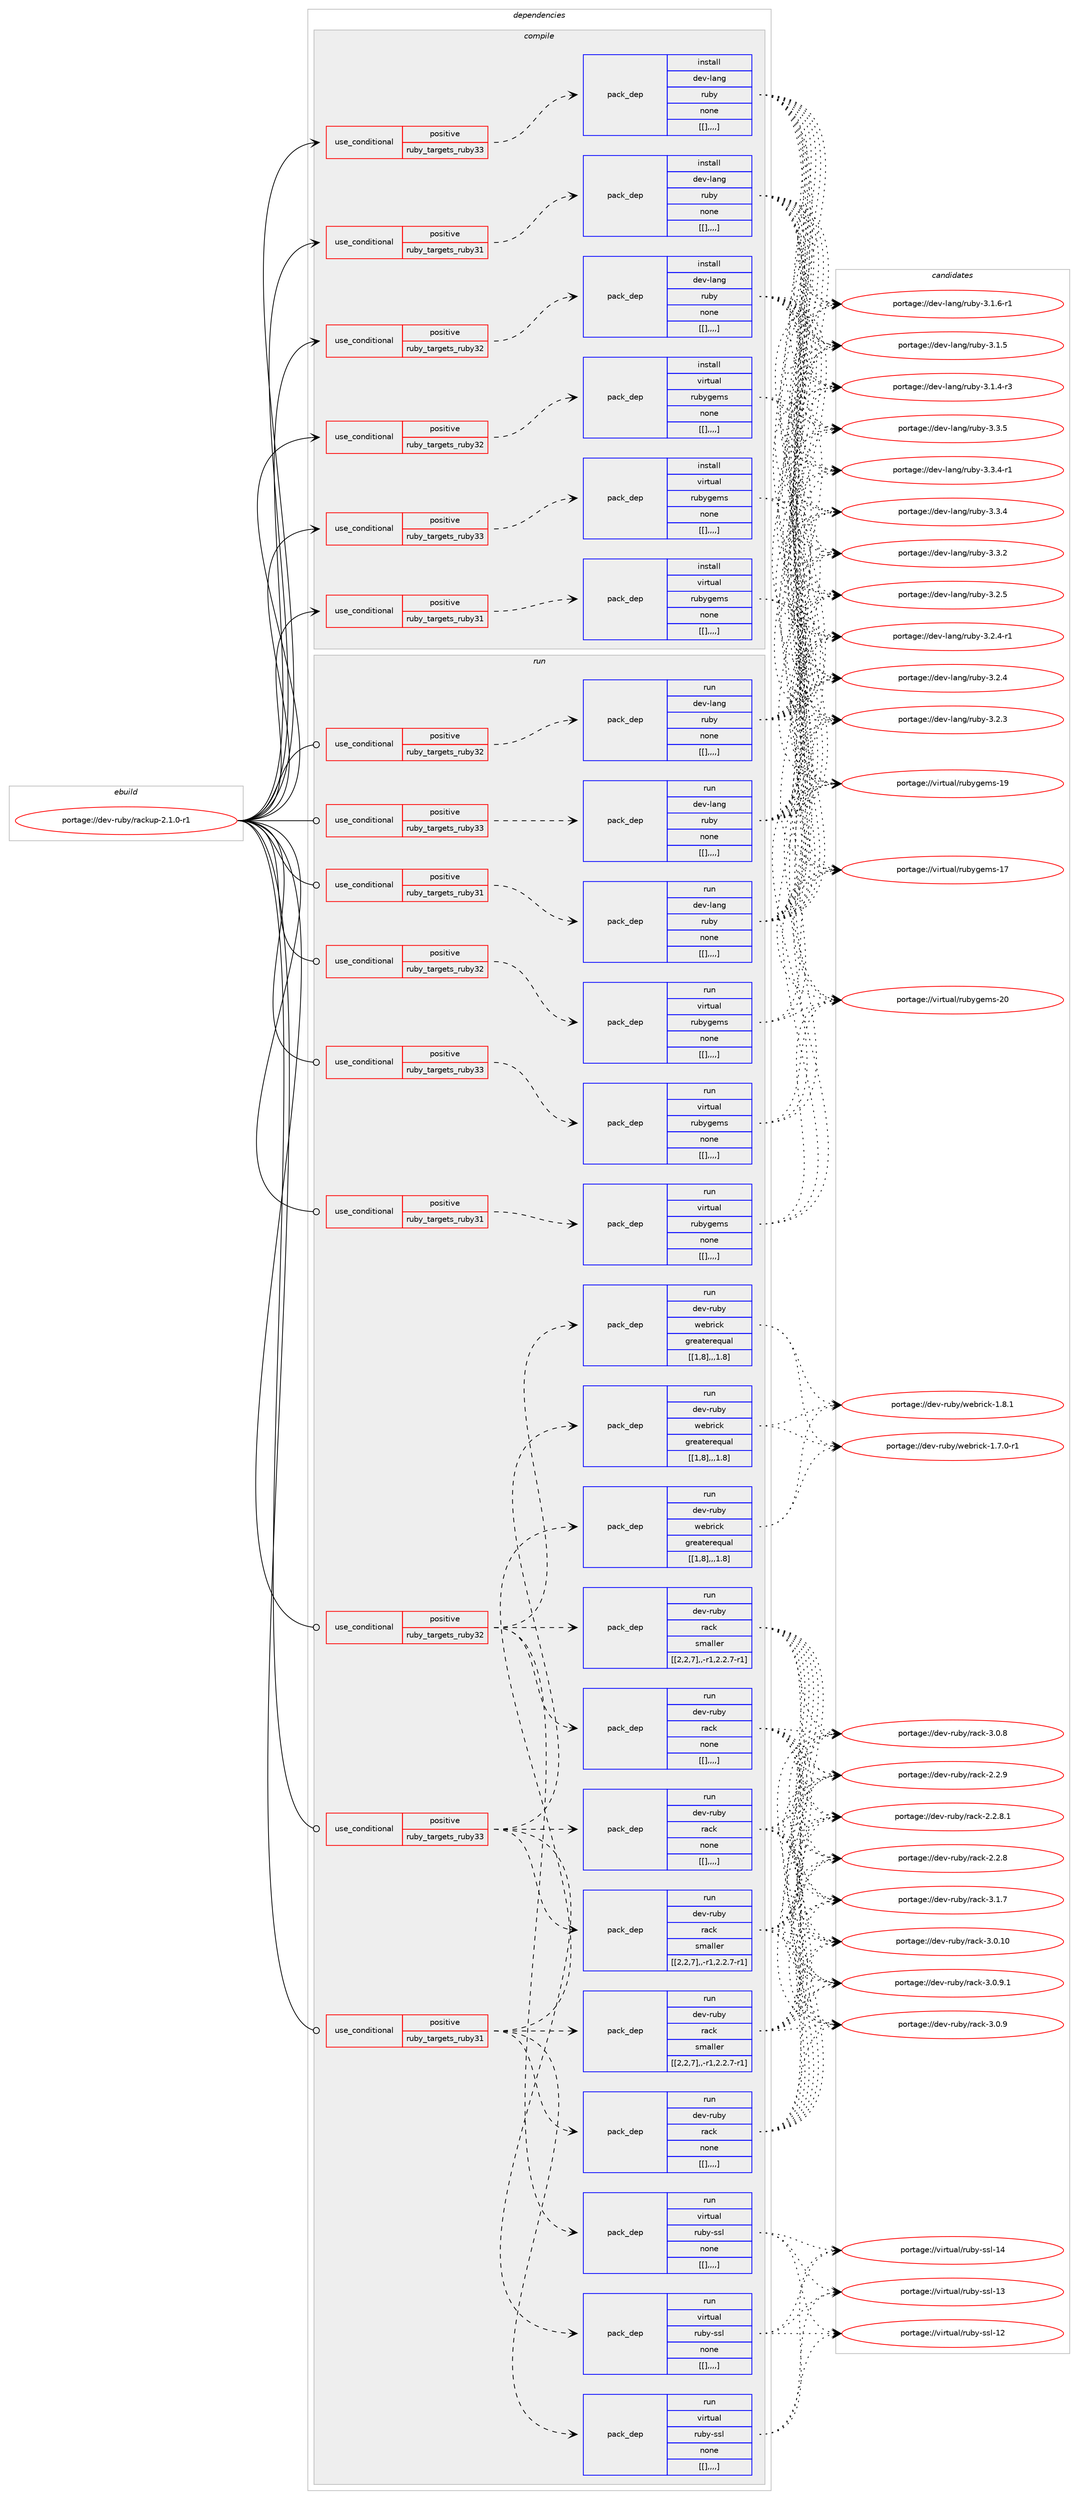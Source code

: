 digraph prolog {

# *************
# Graph options
# *************

newrank=true;
concentrate=true;
compound=true;
graph [rankdir=LR,fontname=Helvetica,fontsize=10,ranksep=1.5];#, ranksep=2.5, nodesep=0.2];
edge  [arrowhead=vee];
node  [fontname=Helvetica,fontsize=10];

# **********
# The ebuild
# **********

subgraph cluster_leftcol {
color=gray;
label=<<i>ebuild</i>>;
id [label="portage://dev-ruby/rackup-2.1.0-r1", color=red, width=4, href="../dev-ruby/rackup-2.1.0-r1.svg"];
}

# ****************
# The dependencies
# ****************

subgraph cluster_midcol {
color=gray;
label=<<i>dependencies</i>>;
subgraph cluster_compile {
fillcolor="#eeeeee";
style=filled;
label=<<i>compile</i>>;
subgraph cond54832 {
dependency199009 [label=<<TABLE BORDER="0" CELLBORDER="1" CELLSPACING="0" CELLPADDING="4"><TR><TD ROWSPAN="3" CELLPADDING="10">use_conditional</TD></TR><TR><TD>positive</TD></TR><TR><TD>ruby_targets_ruby31</TD></TR></TABLE>>, shape=none, color=red];
subgraph pack142832 {
dependency199010 [label=<<TABLE BORDER="0" CELLBORDER="1" CELLSPACING="0" CELLPADDING="4" WIDTH="220"><TR><TD ROWSPAN="6" CELLPADDING="30">pack_dep</TD></TR><TR><TD WIDTH="110">install</TD></TR><TR><TD>dev-lang</TD></TR><TR><TD>ruby</TD></TR><TR><TD>none</TD></TR><TR><TD>[[],,,,]</TD></TR></TABLE>>, shape=none, color=blue];
}
dependency199009:e -> dependency199010:w [weight=20,style="dashed",arrowhead="vee"];
}
id:e -> dependency199009:w [weight=20,style="solid",arrowhead="vee"];
subgraph cond54833 {
dependency199011 [label=<<TABLE BORDER="0" CELLBORDER="1" CELLSPACING="0" CELLPADDING="4"><TR><TD ROWSPAN="3" CELLPADDING="10">use_conditional</TD></TR><TR><TD>positive</TD></TR><TR><TD>ruby_targets_ruby31</TD></TR></TABLE>>, shape=none, color=red];
subgraph pack142833 {
dependency199012 [label=<<TABLE BORDER="0" CELLBORDER="1" CELLSPACING="0" CELLPADDING="4" WIDTH="220"><TR><TD ROWSPAN="6" CELLPADDING="30">pack_dep</TD></TR><TR><TD WIDTH="110">install</TD></TR><TR><TD>virtual</TD></TR><TR><TD>rubygems</TD></TR><TR><TD>none</TD></TR><TR><TD>[[],,,,]</TD></TR></TABLE>>, shape=none, color=blue];
}
dependency199011:e -> dependency199012:w [weight=20,style="dashed",arrowhead="vee"];
}
id:e -> dependency199011:w [weight=20,style="solid",arrowhead="vee"];
subgraph cond54834 {
dependency199013 [label=<<TABLE BORDER="0" CELLBORDER="1" CELLSPACING="0" CELLPADDING="4"><TR><TD ROWSPAN="3" CELLPADDING="10">use_conditional</TD></TR><TR><TD>positive</TD></TR><TR><TD>ruby_targets_ruby32</TD></TR></TABLE>>, shape=none, color=red];
subgraph pack142834 {
dependency199014 [label=<<TABLE BORDER="0" CELLBORDER="1" CELLSPACING="0" CELLPADDING="4" WIDTH="220"><TR><TD ROWSPAN="6" CELLPADDING="30">pack_dep</TD></TR><TR><TD WIDTH="110">install</TD></TR><TR><TD>dev-lang</TD></TR><TR><TD>ruby</TD></TR><TR><TD>none</TD></TR><TR><TD>[[],,,,]</TD></TR></TABLE>>, shape=none, color=blue];
}
dependency199013:e -> dependency199014:w [weight=20,style="dashed",arrowhead="vee"];
}
id:e -> dependency199013:w [weight=20,style="solid",arrowhead="vee"];
subgraph cond54835 {
dependency199015 [label=<<TABLE BORDER="0" CELLBORDER="1" CELLSPACING="0" CELLPADDING="4"><TR><TD ROWSPAN="3" CELLPADDING="10">use_conditional</TD></TR><TR><TD>positive</TD></TR><TR><TD>ruby_targets_ruby32</TD></TR></TABLE>>, shape=none, color=red];
subgraph pack142835 {
dependency199016 [label=<<TABLE BORDER="0" CELLBORDER="1" CELLSPACING="0" CELLPADDING="4" WIDTH="220"><TR><TD ROWSPAN="6" CELLPADDING="30">pack_dep</TD></TR><TR><TD WIDTH="110">install</TD></TR><TR><TD>virtual</TD></TR><TR><TD>rubygems</TD></TR><TR><TD>none</TD></TR><TR><TD>[[],,,,]</TD></TR></TABLE>>, shape=none, color=blue];
}
dependency199015:e -> dependency199016:w [weight=20,style="dashed",arrowhead="vee"];
}
id:e -> dependency199015:w [weight=20,style="solid",arrowhead="vee"];
subgraph cond54836 {
dependency199017 [label=<<TABLE BORDER="0" CELLBORDER="1" CELLSPACING="0" CELLPADDING="4"><TR><TD ROWSPAN="3" CELLPADDING="10">use_conditional</TD></TR><TR><TD>positive</TD></TR><TR><TD>ruby_targets_ruby33</TD></TR></TABLE>>, shape=none, color=red];
subgraph pack142836 {
dependency199018 [label=<<TABLE BORDER="0" CELLBORDER="1" CELLSPACING="0" CELLPADDING="4" WIDTH="220"><TR><TD ROWSPAN="6" CELLPADDING="30">pack_dep</TD></TR><TR><TD WIDTH="110">install</TD></TR><TR><TD>dev-lang</TD></TR><TR><TD>ruby</TD></TR><TR><TD>none</TD></TR><TR><TD>[[],,,,]</TD></TR></TABLE>>, shape=none, color=blue];
}
dependency199017:e -> dependency199018:w [weight=20,style="dashed",arrowhead="vee"];
}
id:e -> dependency199017:w [weight=20,style="solid",arrowhead="vee"];
subgraph cond54837 {
dependency199019 [label=<<TABLE BORDER="0" CELLBORDER="1" CELLSPACING="0" CELLPADDING="4"><TR><TD ROWSPAN="3" CELLPADDING="10">use_conditional</TD></TR><TR><TD>positive</TD></TR><TR><TD>ruby_targets_ruby33</TD></TR></TABLE>>, shape=none, color=red];
subgraph pack142837 {
dependency199020 [label=<<TABLE BORDER="0" CELLBORDER="1" CELLSPACING="0" CELLPADDING="4" WIDTH="220"><TR><TD ROWSPAN="6" CELLPADDING="30">pack_dep</TD></TR><TR><TD WIDTH="110">install</TD></TR><TR><TD>virtual</TD></TR><TR><TD>rubygems</TD></TR><TR><TD>none</TD></TR><TR><TD>[[],,,,]</TD></TR></TABLE>>, shape=none, color=blue];
}
dependency199019:e -> dependency199020:w [weight=20,style="dashed",arrowhead="vee"];
}
id:e -> dependency199019:w [weight=20,style="solid",arrowhead="vee"];
}
subgraph cluster_compileandrun {
fillcolor="#eeeeee";
style=filled;
label=<<i>compile and run</i>>;
}
subgraph cluster_run {
fillcolor="#eeeeee";
style=filled;
label=<<i>run</i>>;
subgraph cond54838 {
dependency199021 [label=<<TABLE BORDER="0" CELLBORDER="1" CELLSPACING="0" CELLPADDING="4"><TR><TD ROWSPAN="3" CELLPADDING="10">use_conditional</TD></TR><TR><TD>positive</TD></TR><TR><TD>ruby_targets_ruby31</TD></TR></TABLE>>, shape=none, color=red];
subgraph pack142838 {
dependency199022 [label=<<TABLE BORDER="0" CELLBORDER="1" CELLSPACING="0" CELLPADDING="4" WIDTH="220"><TR><TD ROWSPAN="6" CELLPADDING="30">pack_dep</TD></TR><TR><TD WIDTH="110">run</TD></TR><TR><TD>dev-lang</TD></TR><TR><TD>ruby</TD></TR><TR><TD>none</TD></TR><TR><TD>[[],,,,]</TD></TR></TABLE>>, shape=none, color=blue];
}
dependency199021:e -> dependency199022:w [weight=20,style="dashed",arrowhead="vee"];
}
id:e -> dependency199021:w [weight=20,style="solid",arrowhead="odot"];
subgraph cond54839 {
dependency199023 [label=<<TABLE BORDER="0" CELLBORDER="1" CELLSPACING="0" CELLPADDING="4"><TR><TD ROWSPAN="3" CELLPADDING="10">use_conditional</TD></TR><TR><TD>positive</TD></TR><TR><TD>ruby_targets_ruby31</TD></TR></TABLE>>, shape=none, color=red];
subgraph pack142839 {
dependency199024 [label=<<TABLE BORDER="0" CELLBORDER="1" CELLSPACING="0" CELLPADDING="4" WIDTH="220"><TR><TD ROWSPAN="6" CELLPADDING="30">pack_dep</TD></TR><TR><TD WIDTH="110">run</TD></TR><TR><TD>dev-ruby</TD></TR><TR><TD>rack</TD></TR><TR><TD>none</TD></TR><TR><TD>[[],,,,]</TD></TR></TABLE>>, shape=none, color=blue];
}
dependency199023:e -> dependency199024:w [weight=20,style="dashed",arrowhead="vee"];
subgraph pack142840 {
dependency199025 [label=<<TABLE BORDER="0" CELLBORDER="1" CELLSPACING="0" CELLPADDING="4" WIDTH="220"><TR><TD ROWSPAN="6" CELLPADDING="30">pack_dep</TD></TR><TR><TD WIDTH="110">run</TD></TR><TR><TD>dev-ruby</TD></TR><TR><TD>webrick</TD></TR><TR><TD>greaterequal</TD></TR><TR><TD>[[1,8],,,1.8]</TD></TR></TABLE>>, shape=none, color=blue];
}
dependency199023:e -> dependency199025:w [weight=20,style="dashed",arrowhead="vee"];
subgraph pack142841 {
dependency199026 [label=<<TABLE BORDER="0" CELLBORDER="1" CELLSPACING="0" CELLPADDING="4" WIDTH="220"><TR><TD ROWSPAN="6" CELLPADDING="30">pack_dep</TD></TR><TR><TD WIDTH="110">run</TD></TR><TR><TD>virtual</TD></TR><TR><TD>ruby-ssl</TD></TR><TR><TD>none</TD></TR><TR><TD>[[],,,,]</TD></TR></TABLE>>, shape=none, color=blue];
}
dependency199023:e -> dependency199026:w [weight=20,style="dashed",arrowhead="vee"];
subgraph pack142842 {
dependency199027 [label=<<TABLE BORDER="0" CELLBORDER="1" CELLSPACING="0" CELLPADDING="4" WIDTH="220"><TR><TD ROWSPAN="6" CELLPADDING="30">pack_dep</TD></TR><TR><TD WIDTH="110">run</TD></TR><TR><TD>dev-ruby</TD></TR><TR><TD>rack</TD></TR><TR><TD>smaller</TD></TR><TR><TD>[[2,2,7],,-r1,2.2.7-r1]</TD></TR></TABLE>>, shape=none, color=blue];
}
dependency199023:e -> dependency199027:w [weight=20,style="dashed",arrowhead="vee"];
}
id:e -> dependency199023:w [weight=20,style="solid",arrowhead="odot"];
subgraph cond54840 {
dependency199028 [label=<<TABLE BORDER="0" CELLBORDER="1" CELLSPACING="0" CELLPADDING="4"><TR><TD ROWSPAN="3" CELLPADDING="10">use_conditional</TD></TR><TR><TD>positive</TD></TR><TR><TD>ruby_targets_ruby31</TD></TR></TABLE>>, shape=none, color=red];
subgraph pack142843 {
dependency199029 [label=<<TABLE BORDER="0" CELLBORDER="1" CELLSPACING="0" CELLPADDING="4" WIDTH="220"><TR><TD ROWSPAN="6" CELLPADDING="30">pack_dep</TD></TR><TR><TD WIDTH="110">run</TD></TR><TR><TD>virtual</TD></TR><TR><TD>rubygems</TD></TR><TR><TD>none</TD></TR><TR><TD>[[],,,,]</TD></TR></TABLE>>, shape=none, color=blue];
}
dependency199028:e -> dependency199029:w [weight=20,style="dashed",arrowhead="vee"];
}
id:e -> dependency199028:w [weight=20,style="solid",arrowhead="odot"];
subgraph cond54841 {
dependency199030 [label=<<TABLE BORDER="0" CELLBORDER="1" CELLSPACING="0" CELLPADDING="4"><TR><TD ROWSPAN="3" CELLPADDING="10">use_conditional</TD></TR><TR><TD>positive</TD></TR><TR><TD>ruby_targets_ruby32</TD></TR></TABLE>>, shape=none, color=red];
subgraph pack142844 {
dependency199031 [label=<<TABLE BORDER="0" CELLBORDER="1" CELLSPACING="0" CELLPADDING="4" WIDTH="220"><TR><TD ROWSPAN="6" CELLPADDING="30">pack_dep</TD></TR><TR><TD WIDTH="110">run</TD></TR><TR><TD>dev-lang</TD></TR><TR><TD>ruby</TD></TR><TR><TD>none</TD></TR><TR><TD>[[],,,,]</TD></TR></TABLE>>, shape=none, color=blue];
}
dependency199030:e -> dependency199031:w [weight=20,style="dashed",arrowhead="vee"];
}
id:e -> dependency199030:w [weight=20,style="solid",arrowhead="odot"];
subgraph cond54842 {
dependency199032 [label=<<TABLE BORDER="0" CELLBORDER="1" CELLSPACING="0" CELLPADDING="4"><TR><TD ROWSPAN="3" CELLPADDING="10">use_conditional</TD></TR><TR><TD>positive</TD></TR><TR><TD>ruby_targets_ruby32</TD></TR></TABLE>>, shape=none, color=red];
subgraph pack142845 {
dependency199033 [label=<<TABLE BORDER="0" CELLBORDER="1" CELLSPACING="0" CELLPADDING="4" WIDTH="220"><TR><TD ROWSPAN="6" CELLPADDING="30">pack_dep</TD></TR><TR><TD WIDTH="110">run</TD></TR><TR><TD>dev-ruby</TD></TR><TR><TD>rack</TD></TR><TR><TD>none</TD></TR><TR><TD>[[],,,,]</TD></TR></TABLE>>, shape=none, color=blue];
}
dependency199032:e -> dependency199033:w [weight=20,style="dashed",arrowhead="vee"];
subgraph pack142846 {
dependency199034 [label=<<TABLE BORDER="0" CELLBORDER="1" CELLSPACING="0" CELLPADDING="4" WIDTH="220"><TR><TD ROWSPAN="6" CELLPADDING="30">pack_dep</TD></TR><TR><TD WIDTH="110">run</TD></TR><TR><TD>dev-ruby</TD></TR><TR><TD>webrick</TD></TR><TR><TD>greaterequal</TD></TR><TR><TD>[[1,8],,,1.8]</TD></TR></TABLE>>, shape=none, color=blue];
}
dependency199032:e -> dependency199034:w [weight=20,style="dashed",arrowhead="vee"];
subgraph pack142847 {
dependency199035 [label=<<TABLE BORDER="0" CELLBORDER="1" CELLSPACING="0" CELLPADDING="4" WIDTH="220"><TR><TD ROWSPAN="6" CELLPADDING="30">pack_dep</TD></TR><TR><TD WIDTH="110">run</TD></TR><TR><TD>virtual</TD></TR><TR><TD>ruby-ssl</TD></TR><TR><TD>none</TD></TR><TR><TD>[[],,,,]</TD></TR></TABLE>>, shape=none, color=blue];
}
dependency199032:e -> dependency199035:w [weight=20,style="dashed",arrowhead="vee"];
subgraph pack142848 {
dependency199036 [label=<<TABLE BORDER="0" CELLBORDER="1" CELLSPACING="0" CELLPADDING="4" WIDTH="220"><TR><TD ROWSPAN="6" CELLPADDING="30">pack_dep</TD></TR><TR><TD WIDTH="110">run</TD></TR><TR><TD>dev-ruby</TD></TR><TR><TD>rack</TD></TR><TR><TD>smaller</TD></TR><TR><TD>[[2,2,7],,-r1,2.2.7-r1]</TD></TR></TABLE>>, shape=none, color=blue];
}
dependency199032:e -> dependency199036:w [weight=20,style="dashed",arrowhead="vee"];
}
id:e -> dependency199032:w [weight=20,style="solid",arrowhead="odot"];
subgraph cond54843 {
dependency199037 [label=<<TABLE BORDER="0" CELLBORDER="1" CELLSPACING="0" CELLPADDING="4"><TR><TD ROWSPAN="3" CELLPADDING="10">use_conditional</TD></TR><TR><TD>positive</TD></TR><TR><TD>ruby_targets_ruby32</TD></TR></TABLE>>, shape=none, color=red];
subgraph pack142849 {
dependency199038 [label=<<TABLE BORDER="0" CELLBORDER="1" CELLSPACING="0" CELLPADDING="4" WIDTH="220"><TR><TD ROWSPAN="6" CELLPADDING="30">pack_dep</TD></TR><TR><TD WIDTH="110">run</TD></TR><TR><TD>virtual</TD></TR><TR><TD>rubygems</TD></TR><TR><TD>none</TD></TR><TR><TD>[[],,,,]</TD></TR></TABLE>>, shape=none, color=blue];
}
dependency199037:e -> dependency199038:w [weight=20,style="dashed",arrowhead="vee"];
}
id:e -> dependency199037:w [weight=20,style="solid",arrowhead="odot"];
subgraph cond54844 {
dependency199039 [label=<<TABLE BORDER="0" CELLBORDER="1" CELLSPACING="0" CELLPADDING="4"><TR><TD ROWSPAN="3" CELLPADDING="10">use_conditional</TD></TR><TR><TD>positive</TD></TR><TR><TD>ruby_targets_ruby33</TD></TR></TABLE>>, shape=none, color=red];
subgraph pack142850 {
dependency199040 [label=<<TABLE BORDER="0" CELLBORDER="1" CELLSPACING="0" CELLPADDING="4" WIDTH="220"><TR><TD ROWSPAN="6" CELLPADDING="30">pack_dep</TD></TR><TR><TD WIDTH="110">run</TD></TR><TR><TD>dev-lang</TD></TR><TR><TD>ruby</TD></TR><TR><TD>none</TD></TR><TR><TD>[[],,,,]</TD></TR></TABLE>>, shape=none, color=blue];
}
dependency199039:e -> dependency199040:w [weight=20,style="dashed",arrowhead="vee"];
}
id:e -> dependency199039:w [weight=20,style="solid",arrowhead="odot"];
subgraph cond54845 {
dependency199041 [label=<<TABLE BORDER="0" CELLBORDER="1" CELLSPACING="0" CELLPADDING="4"><TR><TD ROWSPAN="3" CELLPADDING="10">use_conditional</TD></TR><TR><TD>positive</TD></TR><TR><TD>ruby_targets_ruby33</TD></TR></TABLE>>, shape=none, color=red];
subgraph pack142851 {
dependency199042 [label=<<TABLE BORDER="0" CELLBORDER="1" CELLSPACING="0" CELLPADDING="4" WIDTH="220"><TR><TD ROWSPAN="6" CELLPADDING="30">pack_dep</TD></TR><TR><TD WIDTH="110">run</TD></TR><TR><TD>dev-ruby</TD></TR><TR><TD>rack</TD></TR><TR><TD>none</TD></TR><TR><TD>[[],,,,]</TD></TR></TABLE>>, shape=none, color=blue];
}
dependency199041:e -> dependency199042:w [weight=20,style="dashed",arrowhead="vee"];
subgraph pack142852 {
dependency199043 [label=<<TABLE BORDER="0" CELLBORDER="1" CELLSPACING="0" CELLPADDING="4" WIDTH="220"><TR><TD ROWSPAN="6" CELLPADDING="30">pack_dep</TD></TR><TR><TD WIDTH="110">run</TD></TR><TR><TD>dev-ruby</TD></TR><TR><TD>webrick</TD></TR><TR><TD>greaterequal</TD></TR><TR><TD>[[1,8],,,1.8]</TD></TR></TABLE>>, shape=none, color=blue];
}
dependency199041:e -> dependency199043:w [weight=20,style="dashed",arrowhead="vee"];
subgraph pack142853 {
dependency199044 [label=<<TABLE BORDER="0" CELLBORDER="1" CELLSPACING="0" CELLPADDING="4" WIDTH="220"><TR><TD ROWSPAN="6" CELLPADDING="30">pack_dep</TD></TR><TR><TD WIDTH="110">run</TD></TR><TR><TD>virtual</TD></TR><TR><TD>ruby-ssl</TD></TR><TR><TD>none</TD></TR><TR><TD>[[],,,,]</TD></TR></TABLE>>, shape=none, color=blue];
}
dependency199041:e -> dependency199044:w [weight=20,style="dashed",arrowhead="vee"];
subgraph pack142854 {
dependency199045 [label=<<TABLE BORDER="0" CELLBORDER="1" CELLSPACING="0" CELLPADDING="4" WIDTH="220"><TR><TD ROWSPAN="6" CELLPADDING="30">pack_dep</TD></TR><TR><TD WIDTH="110">run</TD></TR><TR><TD>dev-ruby</TD></TR><TR><TD>rack</TD></TR><TR><TD>smaller</TD></TR><TR><TD>[[2,2,7],,-r1,2.2.7-r1]</TD></TR></TABLE>>, shape=none, color=blue];
}
dependency199041:e -> dependency199045:w [weight=20,style="dashed",arrowhead="vee"];
}
id:e -> dependency199041:w [weight=20,style="solid",arrowhead="odot"];
subgraph cond54846 {
dependency199046 [label=<<TABLE BORDER="0" CELLBORDER="1" CELLSPACING="0" CELLPADDING="4"><TR><TD ROWSPAN="3" CELLPADDING="10">use_conditional</TD></TR><TR><TD>positive</TD></TR><TR><TD>ruby_targets_ruby33</TD></TR></TABLE>>, shape=none, color=red];
subgraph pack142855 {
dependency199047 [label=<<TABLE BORDER="0" CELLBORDER="1" CELLSPACING="0" CELLPADDING="4" WIDTH="220"><TR><TD ROWSPAN="6" CELLPADDING="30">pack_dep</TD></TR><TR><TD WIDTH="110">run</TD></TR><TR><TD>virtual</TD></TR><TR><TD>rubygems</TD></TR><TR><TD>none</TD></TR><TR><TD>[[],,,,]</TD></TR></TABLE>>, shape=none, color=blue];
}
dependency199046:e -> dependency199047:w [weight=20,style="dashed",arrowhead="vee"];
}
id:e -> dependency199046:w [weight=20,style="solid",arrowhead="odot"];
}
}

# **************
# The candidates
# **************

subgraph cluster_choices {
rank=same;
color=gray;
label=<<i>candidates</i>>;

subgraph choice142832 {
color=black;
nodesep=1;
choice10010111845108971101034711411798121455146514653 [label="portage://dev-lang/ruby-3.3.5", color=red, width=4,href="../dev-lang/ruby-3.3.5.svg"];
choice100101118451089711010347114117981214551465146524511449 [label="portage://dev-lang/ruby-3.3.4-r1", color=red, width=4,href="../dev-lang/ruby-3.3.4-r1.svg"];
choice10010111845108971101034711411798121455146514652 [label="portage://dev-lang/ruby-3.3.4", color=red, width=4,href="../dev-lang/ruby-3.3.4.svg"];
choice10010111845108971101034711411798121455146514650 [label="portage://dev-lang/ruby-3.3.2", color=red, width=4,href="../dev-lang/ruby-3.3.2.svg"];
choice10010111845108971101034711411798121455146504653 [label="portage://dev-lang/ruby-3.2.5", color=red, width=4,href="../dev-lang/ruby-3.2.5.svg"];
choice100101118451089711010347114117981214551465046524511449 [label="portage://dev-lang/ruby-3.2.4-r1", color=red, width=4,href="../dev-lang/ruby-3.2.4-r1.svg"];
choice10010111845108971101034711411798121455146504652 [label="portage://dev-lang/ruby-3.2.4", color=red, width=4,href="../dev-lang/ruby-3.2.4.svg"];
choice10010111845108971101034711411798121455146504651 [label="portage://dev-lang/ruby-3.2.3", color=red, width=4,href="../dev-lang/ruby-3.2.3.svg"];
choice100101118451089711010347114117981214551464946544511449 [label="portage://dev-lang/ruby-3.1.6-r1", color=red, width=4,href="../dev-lang/ruby-3.1.6-r1.svg"];
choice10010111845108971101034711411798121455146494653 [label="portage://dev-lang/ruby-3.1.5", color=red, width=4,href="../dev-lang/ruby-3.1.5.svg"];
choice100101118451089711010347114117981214551464946524511451 [label="portage://dev-lang/ruby-3.1.4-r3", color=red, width=4,href="../dev-lang/ruby-3.1.4-r3.svg"];
dependency199010:e -> choice10010111845108971101034711411798121455146514653:w [style=dotted,weight="100"];
dependency199010:e -> choice100101118451089711010347114117981214551465146524511449:w [style=dotted,weight="100"];
dependency199010:e -> choice10010111845108971101034711411798121455146514652:w [style=dotted,weight="100"];
dependency199010:e -> choice10010111845108971101034711411798121455146514650:w [style=dotted,weight="100"];
dependency199010:e -> choice10010111845108971101034711411798121455146504653:w [style=dotted,weight="100"];
dependency199010:e -> choice100101118451089711010347114117981214551465046524511449:w [style=dotted,weight="100"];
dependency199010:e -> choice10010111845108971101034711411798121455146504652:w [style=dotted,weight="100"];
dependency199010:e -> choice10010111845108971101034711411798121455146504651:w [style=dotted,weight="100"];
dependency199010:e -> choice100101118451089711010347114117981214551464946544511449:w [style=dotted,weight="100"];
dependency199010:e -> choice10010111845108971101034711411798121455146494653:w [style=dotted,weight="100"];
dependency199010:e -> choice100101118451089711010347114117981214551464946524511451:w [style=dotted,weight="100"];
}
subgraph choice142833 {
color=black;
nodesep=1;
choice118105114116117971084711411798121103101109115455048 [label="portage://virtual/rubygems-20", color=red, width=4,href="../virtual/rubygems-20.svg"];
choice118105114116117971084711411798121103101109115454957 [label="portage://virtual/rubygems-19", color=red, width=4,href="../virtual/rubygems-19.svg"];
choice118105114116117971084711411798121103101109115454955 [label="portage://virtual/rubygems-17", color=red, width=4,href="../virtual/rubygems-17.svg"];
dependency199012:e -> choice118105114116117971084711411798121103101109115455048:w [style=dotted,weight="100"];
dependency199012:e -> choice118105114116117971084711411798121103101109115454957:w [style=dotted,weight="100"];
dependency199012:e -> choice118105114116117971084711411798121103101109115454955:w [style=dotted,weight="100"];
}
subgraph choice142834 {
color=black;
nodesep=1;
choice10010111845108971101034711411798121455146514653 [label="portage://dev-lang/ruby-3.3.5", color=red, width=4,href="../dev-lang/ruby-3.3.5.svg"];
choice100101118451089711010347114117981214551465146524511449 [label="portage://dev-lang/ruby-3.3.4-r1", color=red, width=4,href="../dev-lang/ruby-3.3.4-r1.svg"];
choice10010111845108971101034711411798121455146514652 [label="portage://dev-lang/ruby-3.3.4", color=red, width=4,href="../dev-lang/ruby-3.3.4.svg"];
choice10010111845108971101034711411798121455146514650 [label="portage://dev-lang/ruby-3.3.2", color=red, width=4,href="../dev-lang/ruby-3.3.2.svg"];
choice10010111845108971101034711411798121455146504653 [label="portage://dev-lang/ruby-3.2.5", color=red, width=4,href="../dev-lang/ruby-3.2.5.svg"];
choice100101118451089711010347114117981214551465046524511449 [label="portage://dev-lang/ruby-3.2.4-r1", color=red, width=4,href="../dev-lang/ruby-3.2.4-r1.svg"];
choice10010111845108971101034711411798121455146504652 [label="portage://dev-lang/ruby-3.2.4", color=red, width=4,href="../dev-lang/ruby-3.2.4.svg"];
choice10010111845108971101034711411798121455146504651 [label="portage://dev-lang/ruby-3.2.3", color=red, width=4,href="../dev-lang/ruby-3.2.3.svg"];
choice100101118451089711010347114117981214551464946544511449 [label="portage://dev-lang/ruby-3.1.6-r1", color=red, width=4,href="../dev-lang/ruby-3.1.6-r1.svg"];
choice10010111845108971101034711411798121455146494653 [label="portage://dev-lang/ruby-3.1.5", color=red, width=4,href="../dev-lang/ruby-3.1.5.svg"];
choice100101118451089711010347114117981214551464946524511451 [label="portage://dev-lang/ruby-3.1.4-r3", color=red, width=4,href="../dev-lang/ruby-3.1.4-r3.svg"];
dependency199014:e -> choice10010111845108971101034711411798121455146514653:w [style=dotted,weight="100"];
dependency199014:e -> choice100101118451089711010347114117981214551465146524511449:w [style=dotted,weight="100"];
dependency199014:e -> choice10010111845108971101034711411798121455146514652:w [style=dotted,weight="100"];
dependency199014:e -> choice10010111845108971101034711411798121455146514650:w [style=dotted,weight="100"];
dependency199014:e -> choice10010111845108971101034711411798121455146504653:w [style=dotted,weight="100"];
dependency199014:e -> choice100101118451089711010347114117981214551465046524511449:w [style=dotted,weight="100"];
dependency199014:e -> choice10010111845108971101034711411798121455146504652:w [style=dotted,weight="100"];
dependency199014:e -> choice10010111845108971101034711411798121455146504651:w [style=dotted,weight="100"];
dependency199014:e -> choice100101118451089711010347114117981214551464946544511449:w [style=dotted,weight="100"];
dependency199014:e -> choice10010111845108971101034711411798121455146494653:w [style=dotted,weight="100"];
dependency199014:e -> choice100101118451089711010347114117981214551464946524511451:w [style=dotted,weight="100"];
}
subgraph choice142835 {
color=black;
nodesep=1;
choice118105114116117971084711411798121103101109115455048 [label="portage://virtual/rubygems-20", color=red, width=4,href="../virtual/rubygems-20.svg"];
choice118105114116117971084711411798121103101109115454957 [label="portage://virtual/rubygems-19", color=red, width=4,href="../virtual/rubygems-19.svg"];
choice118105114116117971084711411798121103101109115454955 [label="portage://virtual/rubygems-17", color=red, width=4,href="../virtual/rubygems-17.svg"];
dependency199016:e -> choice118105114116117971084711411798121103101109115455048:w [style=dotted,weight="100"];
dependency199016:e -> choice118105114116117971084711411798121103101109115454957:w [style=dotted,weight="100"];
dependency199016:e -> choice118105114116117971084711411798121103101109115454955:w [style=dotted,weight="100"];
}
subgraph choice142836 {
color=black;
nodesep=1;
choice10010111845108971101034711411798121455146514653 [label="portage://dev-lang/ruby-3.3.5", color=red, width=4,href="../dev-lang/ruby-3.3.5.svg"];
choice100101118451089711010347114117981214551465146524511449 [label="portage://dev-lang/ruby-3.3.4-r1", color=red, width=4,href="../dev-lang/ruby-3.3.4-r1.svg"];
choice10010111845108971101034711411798121455146514652 [label="portage://dev-lang/ruby-3.3.4", color=red, width=4,href="../dev-lang/ruby-3.3.4.svg"];
choice10010111845108971101034711411798121455146514650 [label="portage://dev-lang/ruby-3.3.2", color=red, width=4,href="../dev-lang/ruby-3.3.2.svg"];
choice10010111845108971101034711411798121455146504653 [label="portage://dev-lang/ruby-3.2.5", color=red, width=4,href="../dev-lang/ruby-3.2.5.svg"];
choice100101118451089711010347114117981214551465046524511449 [label="portage://dev-lang/ruby-3.2.4-r1", color=red, width=4,href="../dev-lang/ruby-3.2.4-r1.svg"];
choice10010111845108971101034711411798121455146504652 [label="portage://dev-lang/ruby-3.2.4", color=red, width=4,href="../dev-lang/ruby-3.2.4.svg"];
choice10010111845108971101034711411798121455146504651 [label="portage://dev-lang/ruby-3.2.3", color=red, width=4,href="../dev-lang/ruby-3.2.3.svg"];
choice100101118451089711010347114117981214551464946544511449 [label="portage://dev-lang/ruby-3.1.6-r1", color=red, width=4,href="../dev-lang/ruby-3.1.6-r1.svg"];
choice10010111845108971101034711411798121455146494653 [label="portage://dev-lang/ruby-3.1.5", color=red, width=4,href="../dev-lang/ruby-3.1.5.svg"];
choice100101118451089711010347114117981214551464946524511451 [label="portage://dev-lang/ruby-3.1.4-r3", color=red, width=4,href="../dev-lang/ruby-3.1.4-r3.svg"];
dependency199018:e -> choice10010111845108971101034711411798121455146514653:w [style=dotted,weight="100"];
dependency199018:e -> choice100101118451089711010347114117981214551465146524511449:w [style=dotted,weight="100"];
dependency199018:e -> choice10010111845108971101034711411798121455146514652:w [style=dotted,weight="100"];
dependency199018:e -> choice10010111845108971101034711411798121455146514650:w [style=dotted,weight="100"];
dependency199018:e -> choice10010111845108971101034711411798121455146504653:w [style=dotted,weight="100"];
dependency199018:e -> choice100101118451089711010347114117981214551465046524511449:w [style=dotted,weight="100"];
dependency199018:e -> choice10010111845108971101034711411798121455146504652:w [style=dotted,weight="100"];
dependency199018:e -> choice10010111845108971101034711411798121455146504651:w [style=dotted,weight="100"];
dependency199018:e -> choice100101118451089711010347114117981214551464946544511449:w [style=dotted,weight="100"];
dependency199018:e -> choice10010111845108971101034711411798121455146494653:w [style=dotted,weight="100"];
dependency199018:e -> choice100101118451089711010347114117981214551464946524511451:w [style=dotted,weight="100"];
}
subgraph choice142837 {
color=black;
nodesep=1;
choice118105114116117971084711411798121103101109115455048 [label="portage://virtual/rubygems-20", color=red, width=4,href="../virtual/rubygems-20.svg"];
choice118105114116117971084711411798121103101109115454957 [label="portage://virtual/rubygems-19", color=red, width=4,href="../virtual/rubygems-19.svg"];
choice118105114116117971084711411798121103101109115454955 [label="portage://virtual/rubygems-17", color=red, width=4,href="../virtual/rubygems-17.svg"];
dependency199020:e -> choice118105114116117971084711411798121103101109115455048:w [style=dotted,weight="100"];
dependency199020:e -> choice118105114116117971084711411798121103101109115454957:w [style=dotted,weight="100"];
dependency199020:e -> choice118105114116117971084711411798121103101109115454955:w [style=dotted,weight="100"];
}
subgraph choice142838 {
color=black;
nodesep=1;
choice10010111845108971101034711411798121455146514653 [label="portage://dev-lang/ruby-3.3.5", color=red, width=4,href="../dev-lang/ruby-3.3.5.svg"];
choice100101118451089711010347114117981214551465146524511449 [label="portage://dev-lang/ruby-3.3.4-r1", color=red, width=4,href="../dev-lang/ruby-3.3.4-r1.svg"];
choice10010111845108971101034711411798121455146514652 [label="portage://dev-lang/ruby-3.3.4", color=red, width=4,href="../dev-lang/ruby-3.3.4.svg"];
choice10010111845108971101034711411798121455146514650 [label="portage://dev-lang/ruby-3.3.2", color=red, width=4,href="../dev-lang/ruby-3.3.2.svg"];
choice10010111845108971101034711411798121455146504653 [label="portage://dev-lang/ruby-3.2.5", color=red, width=4,href="../dev-lang/ruby-3.2.5.svg"];
choice100101118451089711010347114117981214551465046524511449 [label="portage://dev-lang/ruby-3.2.4-r1", color=red, width=4,href="../dev-lang/ruby-3.2.4-r1.svg"];
choice10010111845108971101034711411798121455146504652 [label="portage://dev-lang/ruby-3.2.4", color=red, width=4,href="../dev-lang/ruby-3.2.4.svg"];
choice10010111845108971101034711411798121455146504651 [label="portage://dev-lang/ruby-3.2.3", color=red, width=4,href="../dev-lang/ruby-3.2.3.svg"];
choice100101118451089711010347114117981214551464946544511449 [label="portage://dev-lang/ruby-3.1.6-r1", color=red, width=4,href="../dev-lang/ruby-3.1.6-r1.svg"];
choice10010111845108971101034711411798121455146494653 [label="portage://dev-lang/ruby-3.1.5", color=red, width=4,href="../dev-lang/ruby-3.1.5.svg"];
choice100101118451089711010347114117981214551464946524511451 [label="portage://dev-lang/ruby-3.1.4-r3", color=red, width=4,href="../dev-lang/ruby-3.1.4-r3.svg"];
dependency199022:e -> choice10010111845108971101034711411798121455146514653:w [style=dotted,weight="100"];
dependency199022:e -> choice100101118451089711010347114117981214551465146524511449:w [style=dotted,weight="100"];
dependency199022:e -> choice10010111845108971101034711411798121455146514652:w [style=dotted,weight="100"];
dependency199022:e -> choice10010111845108971101034711411798121455146514650:w [style=dotted,weight="100"];
dependency199022:e -> choice10010111845108971101034711411798121455146504653:w [style=dotted,weight="100"];
dependency199022:e -> choice100101118451089711010347114117981214551465046524511449:w [style=dotted,weight="100"];
dependency199022:e -> choice10010111845108971101034711411798121455146504652:w [style=dotted,weight="100"];
dependency199022:e -> choice10010111845108971101034711411798121455146504651:w [style=dotted,weight="100"];
dependency199022:e -> choice100101118451089711010347114117981214551464946544511449:w [style=dotted,weight="100"];
dependency199022:e -> choice10010111845108971101034711411798121455146494653:w [style=dotted,weight="100"];
dependency199022:e -> choice100101118451089711010347114117981214551464946524511451:w [style=dotted,weight="100"];
}
subgraph choice142839 {
color=black;
nodesep=1;
choice1001011184511411798121471149799107455146494655 [label="portage://dev-ruby/rack-3.1.7", color=red, width=4,href="../dev-ruby/rack-3.1.7.svg"];
choice100101118451141179812147114979910745514648464948 [label="portage://dev-ruby/rack-3.0.10", color=red, width=4,href="../dev-ruby/rack-3.0.10.svg"];
choice10010111845114117981214711497991074551464846574649 [label="portage://dev-ruby/rack-3.0.9.1", color=red, width=4,href="../dev-ruby/rack-3.0.9.1.svg"];
choice1001011184511411798121471149799107455146484657 [label="portage://dev-ruby/rack-3.0.9", color=red, width=4,href="../dev-ruby/rack-3.0.9.svg"];
choice1001011184511411798121471149799107455146484656 [label="portage://dev-ruby/rack-3.0.8", color=red, width=4,href="../dev-ruby/rack-3.0.8.svg"];
choice1001011184511411798121471149799107455046504657 [label="portage://dev-ruby/rack-2.2.9", color=red, width=4,href="../dev-ruby/rack-2.2.9.svg"];
choice10010111845114117981214711497991074550465046564649 [label="portage://dev-ruby/rack-2.2.8.1", color=red, width=4,href="../dev-ruby/rack-2.2.8.1.svg"];
choice1001011184511411798121471149799107455046504656 [label="portage://dev-ruby/rack-2.2.8", color=red, width=4,href="../dev-ruby/rack-2.2.8.svg"];
dependency199024:e -> choice1001011184511411798121471149799107455146494655:w [style=dotted,weight="100"];
dependency199024:e -> choice100101118451141179812147114979910745514648464948:w [style=dotted,weight="100"];
dependency199024:e -> choice10010111845114117981214711497991074551464846574649:w [style=dotted,weight="100"];
dependency199024:e -> choice1001011184511411798121471149799107455146484657:w [style=dotted,weight="100"];
dependency199024:e -> choice1001011184511411798121471149799107455146484656:w [style=dotted,weight="100"];
dependency199024:e -> choice1001011184511411798121471149799107455046504657:w [style=dotted,weight="100"];
dependency199024:e -> choice10010111845114117981214711497991074550465046564649:w [style=dotted,weight="100"];
dependency199024:e -> choice1001011184511411798121471149799107455046504656:w [style=dotted,weight="100"];
}
subgraph choice142840 {
color=black;
nodesep=1;
choice1001011184511411798121471191019811410599107454946564649 [label="portage://dev-ruby/webrick-1.8.1", color=red, width=4,href="../dev-ruby/webrick-1.8.1.svg"];
choice10010111845114117981214711910198114105991074549465546484511449 [label="portage://dev-ruby/webrick-1.7.0-r1", color=red, width=4,href="../dev-ruby/webrick-1.7.0-r1.svg"];
dependency199025:e -> choice1001011184511411798121471191019811410599107454946564649:w [style=dotted,weight="100"];
dependency199025:e -> choice10010111845114117981214711910198114105991074549465546484511449:w [style=dotted,weight="100"];
}
subgraph choice142841 {
color=black;
nodesep=1;
choice11810511411611797108471141179812145115115108454952 [label="portage://virtual/ruby-ssl-14", color=red, width=4,href="../virtual/ruby-ssl-14.svg"];
choice11810511411611797108471141179812145115115108454951 [label="portage://virtual/ruby-ssl-13", color=red, width=4,href="../virtual/ruby-ssl-13.svg"];
choice11810511411611797108471141179812145115115108454950 [label="portage://virtual/ruby-ssl-12", color=red, width=4,href="../virtual/ruby-ssl-12.svg"];
dependency199026:e -> choice11810511411611797108471141179812145115115108454952:w [style=dotted,weight="100"];
dependency199026:e -> choice11810511411611797108471141179812145115115108454951:w [style=dotted,weight="100"];
dependency199026:e -> choice11810511411611797108471141179812145115115108454950:w [style=dotted,weight="100"];
}
subgraph choice142842 {
color=black;
nodesep=1;
choice1001011184511411798121471149799107455146494655 [label="portage://dev-ruby/rack-3.1.7", color=red, width=4,href="../dev-ruby/rack-3.1.7.svg"];
choice100101118451141179812147114979910745514648464948 [label="portage://dev-ruby/rack-3.0.10", color=red, width=4,href="../dev-ruby/rack-3.0.10.svg"];
choice10010111845114117981214711497991074551464846574649 [label="portage://dev-ruby/rack-3.0.9.1", color=red, width=4,href="../dev-ruby/rack-3.0.9.1.svg"];
choice1001011184511411798121471149799107455146484657 [label="portage://dev-ruby/rack-3.0.9", color=red, width=4,href="../dev-ruby/rack-3.0.9.svg"];
choice1001011184511411798121471149799107455146484656 [label="portage://dev-ruby/rack-3.0.8", color=red, width=4,href="../dev-ruby/rack-3.0.8.svg"];
choice1001011184511411798121471149799107455046504657 [label="portage://dev-ruby/rack-2.2.9", color=red, width=4,href="../dev-ruby/rack-2.2.9.svg"];
choice10010111845114117981214711497991074550465046564649 [label="portage://dev-ruby/rack-2.2.8.1", color=red, width=4,href="../dev-ruby/rack-2.2.8.1.svg"];
choice1001011184511411798121471149799107455046504656 [label="portage://dev-ruby/rack-2.2.8", color=red, width=4,href="../dev-ruby/rack-2.2.8.svg"];
dependency199027:e -> choice1001011184511411798121471149799107455146494655:w [style=dotted,weight="100"];
dependency199027:e -> choice100101118451141179812147114979910745514648464948:w [style=dotted,weight="100"];
dependency199027:e -> choice10010111845114117981214711497991074551464846574649:w [style=dotted,weight="100"];
dependency199027:e -> choice1001011184511411798121471149799107455146484657:w [style=dotted,weight="100"];
dependency199027:e -> choice1001011184511411798121471149799107455146484656:w [style=dotted,weight="100"];
dependency199027:e -> choice1001011184511411798121471149799107455046504657:w [style=dotted,weight="100"];
dependency199027:e -> choice10010111845114117981214711497991074550465046564649:w [style=dotted,weight="100"];
dependency199027:e -> choice1001011184511411798121471149799107455046504656:w [style=dotted,weight="100"];
}
subgraph choice142843 {
color=black;
nodesep=1;
choice118105114116117971084711411798121103101109115455048 [label="portage://virtual/rubygems-20", color=red, width=4,href="../virtual/rubygems-20.svg"];
choice118105114116117971084711411798121103101109115454957 [label="portage://virtual/rubygems-19", color=red, width=4,href="../virtual/rubygems-19.svg"];
choice118105114116117971084711411798121103101109115454955 [label="portage://virtual/rubygems-17", color=red, width=4,href="../virtual/rubygems-17.svg"];
dependency199029:e -> choice118105114116117971084711411798121103101109115455048:w [style=dotted,weight="100"];
dependency199029:e -> choice118105114116117971084711411798121103101109115454957:w [style=dotted,weight="100"];
dependency199029:e -> choice118105114116117971084711411798121103101109115454955:w [style=dotted,weight="100"];
}
subgraph choice142844 {
color=black;
nodesep=1;
choice10010111845108971101034711411798121455146514653 [label="portage://dev-lang/ruby-3.3.5", color=red, width=4,href="../dev-lang/ruby-3.3.5.svg"];
choice100101118451089711010347114117981214551465146524511449 [label="portage://dev-lang/ruby-3.3.4-r1", color=red, width=4,href="../dev-lang/ruby-3.3.4-r1.svg"];
choice10010111845108971101034711411798121455146514652 [label="portage://dev-lang/ruby-3.3.4", color=red, width=4,href="../dev-lang/ruby-3.3.4.svg"];
choice10010111845108971101034711411798121455146514650 [label="portage://dev-lang/ruby-3.3.2", color=red, width=4,href="../dev-lang/ruby-3.3.2.svg"];
choice10010111845108971101034711411798121455146504653 [label="portage://dev-lang/ruby-3.2.5", color=red, width=4,href="../dev-lang/ruby-3.2.5.svg"];
choice100101118451089711010347114117981214551465046524511449 [label="portage://dev-lang/ruby-3.2.4-r1", color=red, width=4,href="../dev-lang/ruby-3.2.4-r1.svg"];
choice10010111845108971101034711411798121455146504652 [label="portage://dev-lang/ruby-3.2.4", color=red, width=4,href="../dev-lang/ruby-3.2.4.svg"];
choice10010111845108971101034711411798121455146504651 [label="portage://dev-lang/ruby-3.2.3", color=red, width=4,href="../dev-lang/ruby-3.2.3.svg"];
choice100101118451089711010347114117981214551464946544511449 [label="portage://dev-lang/ruby-3.1.6-r1", color=red, width=4,href="../dev-lang/ruby-3.1.6-r1.svg"];
choice10010111845108971101034711411798121455146494653 [label="portage://dev-lang/ruby-3.1.5", color=red, width=4,href="../dev-lang/ruby-3.1.5.svg"];
choice100101118451089711010347114117981214551464946524511451 [label="portage://dev-lang/ruby-3.1.4-r3", color=red, width=4,href="../dev-lang/ruby-3.1.4-r3.svg"];
dependency199031:e -> choice10010111845108971101034711411798121455146514653:w [style=dotted,weight="100"];
dependency199031:e -> choice100101118451089711010347114117981214551465146524511449:w [style=dotted,weight="100"];
dependency199031:e -> choice10010111845108971101034711411798121455146514652:w [style=dotted,weight="100"];
dependency199031:e -> choice10010111845108971101034711411798121455146514650:w [style=dotted,weight="100"];
dependency199031:e -> choice10010111845108971101034711411798121455146504653:w [style=dotted,weight="100"];
dependency199031:e -> choice100101118451089711010347114117981214551465046524511449:w [style=dotted,weight="100"];
dependency199031:e -> choice10010111845108971101034711411798121455146504652:w [style=dotted,weight="100"];
dependency199031:e -> choice10010111845108971101034711411798121455146504651:w [style=dotted,weight="100"];
dependency199031:e -> choice100101118451089711010347114117981214551464946544511449:w [style=dotted,weight="100"];
dependency199031:e -> choice10010111845108971101034711411798121455146494653:w [style=dotted,weight="100"];
dependency199031:e -> choice100101118451089711010347114117981214551464946524511451:w [style=dotted,weight="100"];
}
subgraph choice142845 {
color=black;
nodesep=1;
choice1001011184511411798121471149799107455146494655 [label="portage://dev-ruby/rack-3.1.7", color=red, width=4,href="../dev-ruby/rack-3.1.7.svg"];
choice100101118451141179812147114979910745514648464948 [label="portage://dev-ruby/rack-3.0.10", color=red, width=4,href="../dev-ruby/rack-3.0.10.svg"];
choice10010111845114117981214711497991074551464846574649 [label="portage://dev-ruby/rack-3.0.9.1", color=red, width=4,href="../dev-ruby/rack-3.0.9.1.svg"];
choice1001011184511411798121471149799107455146484657 [label="portage://dev-ruby/rack-3.0.9", color=red, width=4,href="../dev-ruby/rack-3.0.9.svg"];
choice1001011184511411798121471149799107455146484656 [label="portage://dev-ruby/rack-3.0.8", color=red, width=4,href="../dev-ruby/rack-3.0.8.svg"];
choice1001011184511411798121471149799107455046504657 [label="portage://dev-ruby/rack-2.2.9", color=red, width=4,href="../dev-ruby/rack-2.2.9.svg"];
choice10010111845114117981214711497991074550465046564649 [label="portage://dev-ruby/rack-2.2.8.1", color=red, width=4,href="../dev-ruby/rack-2.2.8.1.svg"];
choice1001011184511411798121471149799107455046504656 [label="portage://dev-ruby/rack-2.2.8", color=red, width=4,href="../dev-ruby/rack-2.2.8.svg"];
dependency199033:e -> choice1001011184511411798121471149799107455146494655:w [style=dotted,weight="100"];
dependency199033:e -> choice100101118451141179812147114979910745514648464948:w [style=dotted,weight="100"];
dependency199033:e -> choice10010111845114117981214711497991074551464846574649:w [style=dotted,weight="100"];
dependency199033:e -> choice1001011184511411798121471149799107455146484657:w [style=dotted,weight="100"];
dependency199033:e -> choice1001011184511411798121471149799107455146484656:w [style=dotted,weight="100"];
dependency199033:e -> choice1001011184511411798121471149799107455046504657:w [style=dotted,weight="100"];
dependency199033:e -> choice10010111845114117981214711497991074550465046564649:w [style=dotted,weight="100"];
dependency199033:e -> choice1001011184511411798121471149799107455046504656:w [style=dotted,weight="100"];
}
subgraph choice142846 {
color=black;
nodesep=1;
choice1001011184511411798121471191019811410599107454946564649 [label="portage://dev-ruby/webrick-1.8.1", color=red, width=4,href="../dev-ruby/webrick-1.8.1.svg"];
choice10010111845114117981214711910198114105991074549465546484511449 [label="portage://dev-ruby/webrick-1.7.0-r1", color=red, width=4,href="../dev-ruby/webrick-1.7.0-r1.svg"];
dependency199034:e -> choice1001011184511411798121471191019811410599107454946564649:w [style=dotted,weight="100"];
dependency199034:e -> choice10010111845114117981214711910198114105991074549465546484511449:w [style=dotted,weight="100"];
}
subgraph choice142847 {
color=black;
nodesep=1;
choice11810511411611797108471141179812145115115108454952 [label="portage://virtual/ruby-ssl-14", color=red, width=4,href="../virtual/ruby-ssl-14.svg"];
choice11810511411611797108471141179812145115115108454951 [label="portage://virtual/ruby-ssl-13", color=red, width=4,href="../virtual/ruby-ssl-13.svg"];
choice11810511411611797108471141179812145115115108454950 [label="portage://virtual/ruby-ssl-12", color=red, width=4,href="../virtual/ruby-ssl-12.svg"];
dependency199035:e -> choice11810511411611797108471141179812145115115108454952:w [style=dotted,weight="100"];
dependency199035:e -> choice11810511411611797108471141179812145115115108454951:w [style=dotted,weight="100"];
dependency199035:e -> choice11810511411611797108471141179812145115115108454950:w [style=dotted,weight="100"];
}
subgraph choice142848 {
color=black;
nodesep=1;
choice1001011184511411798121471149799107455146494655 [label="portage://dev-ruby/rack-3.1.7", color=red, width=4,href="../dev-ruby/rack-3.1.7.svg"];
choice100101118451141179812147114979910745514648464948 [label="portage://dev-ruby/rack-3.0.10", color=red, width=4,href="../dev-ruby/rack-3.0.10.svg"];
choice10010111845114117981214711497991074551464846574649 [label="portage://dev-ruby/rack-3.0.9.1", color=red, width=4,href="../dev-ruby/rack-3.0.9.1.svg"];
choice1001011184511411798121471149799107455146484657 [label="portage://dev-ruby/rack-3.0.9", color=red, width=4,href="../dev-ruby/rack-3.0.9.svg"];
choice1001011184511411798121471149799107455146484656 [label="portage://dev-ruby/rack-3.0.8", color=red, width=4,href="../dev-ruby/rack-3.0.8.svg"];
choice1001011184511411798121471149799107455046504657 [label="portage://dev-ruby/rack-2.2.9", color=red, width=4,href="../dev-ruby/rack-2.2.9.svg"];
choice10010111845114117981214711497991074550465046564649 [label="portage://dev-ruby/rack-2.2.8.1", color=red, width=4,href="../dev-ruby/rack-2.2.8.1.svg"];
choice1001011184511411798121471149799107455046504656 [label="portage://dev-ruby/rack-2.2.8", color=red, width=4,href="../dev-ruby/rack-2.2.8.svg"];
dependency199036:e -> choice1001011184511411798121471149799107455146494655:w [style=dotted,weight="100"];
dependency199036:e -> choice100101118451141179812147114979910745514648464948:w [style=dotted,weight="100"];
dependency199036:e -> choice10010111845114117981214711497991074551464846574649:w [style=dotted,weight="100"];
dependency199036:e -> choice1001011184511411798121471149799107455146484657:w [style=dotted,weight="100"];
dependency199036:e -> choice1001011184511411798121471149799107455146484656:w [style=dotted,weight="100"];
dependency199036:e -> choice1001011184511411798121471149799107455046504657:w [style=dotted,weight="100"];
dependency199036:e -> choice10010111845114117981214711497991074550465046564649:w [style=dotted,weight="100"];
dependency199036:e -> choice1001011184511411798121471149799107455046504656:w [style=dotted,weight="100"];
}
subgraph choice142849 {
color=black;
nodesep=1;
choice118105114116117971084711411798121103101109115455048 [label="portage://virtual/rubygems-20", color=red, width=4,href="../virtual/rubygems-20.svg"];
choice118105114116117971084711411798121103101109115454957 [label="portage://virtual/rubygems-19", color=red, width=4,href="../virtual/rubygems-19.svg"];
choice118105114116117971084711411798121103101109115454955 [label="portage://virtual/rubygems-17", color=red, width=4,href="../virtual/rubygems-17.svg"];
dependency199038:e -> choice118105114116117971084711411798121103101109115455048:w [style=dotted,weight="100"];
dependency199038:e -> choice118105114116117971084711411798121103101109115454957:w [style=dotted,weight="100"];
dependency199038:e -> choice118105114116117971084711411798121103101109115454955:w [style=dotted,weight="100"];
}
subgraph choice142850 {
color=black;
nodesep=1;
choice10010111845108971101034711411798121455146514653 [label="portage://dev-lang/ruby-3.3.5", color=red, width=4,href="../dev-lang/ruby-3.3.5.svg"];
choice100101118451089711010347114117981214551465146524511449 [label="portage://dev-lang/ruby-3.3.4-r1", color=red, width=4,href="../dev-lang/ruby-3.3.4-r1.svg"];
choice10010111845108971101034711411798121455146514652 [label="portage://dev-lang/ruby-3.3.4", color=red, width=4,href="../dev-lang/ruby-3.3.4.svg"];
choice10010111845108971101034711411798121455146514650 [label="portage://dev-lang/ruby-3.3.2", color=red, width=4,href="../dev-lang/ruby-3.3.2.svg"];
choice10010111845108971101034711411798121455146504653 [label="portage://dev-lang/ruby-3.2.5", color=red, width=4,href="../dev-lang/ruby-3.2.5.svg"];
choice100101118451089711010347114117981214551465046524511449 [label="portage://dev-lang/ruby-3.2.4-r1", color=red, width=4,href="../dev-lang/ruby-3.2.4-r1.svg"];
choice10010111845108971101034711411798121455146504652 [label="portage://dev-lang/ruby-3.2.4", color=red, width=4,href="../dev-lang/ruby-3.2.4.svg"];
choice10010111845108971101034711411798121455146504651 [label="portage://dev-lang/ruby-3.2.3", color=red, width=4,href="../dev-lang/ruby-3.2.3.svg"];
choice100101118451089711010347114117981214551464946544511449 [label="portage://dev-lang/ruby-3.1.6-r1", color=red, width=4,href="../dev-lang/ruby-3.1.6-r1.svg"];
choice10010111845108971101034711411798121455146494653 [label="portage://dev-lang/ruby-3.1.5", color=red, width=4,href="../dev-lang/ruby-3.1.5.svg"];
choice100101118451089711010347114117981214551464946524511451 [label="portage://dev-lang/ruby-3.1.4-r3", color=red, width=4,href="../dev-lang/ruby-3.1.4-r3.svg"];
dependency199040:e -> choice10010111845108971101034711411798121455146514653:w [style=dotted,weight="100"];
dependency199040:e -> choice100101118451089711010347114117981214551465146524511449:w [style=dotted,weight="100"];
dependency199040:e -> choice10010111845108971101034711411798121455146514652:w [style=dotted,weight="100"];
dependency199040:e -> choice10010111845108971101034711411798121455146514650:w [style=dotted,weight="100"];
dependency199040:e -> choice10010111845108971101034711411798121455146504653:w [style=dotted,weight="100"];
dependency199040:e -> choice100101118451089711010347114117981214551465046524511449:w [style=dotted,weight="100"];
dependency199040:e -> choice10010111845108971101034711411798121455146504652:w [style=dotted,weight="100"];
dependency199040:e -> choice10010111845108971101034711411798121455146504651:w [style=dotted,weight="100"];
dependency199040:e -> choice100101118451089711010347114117981214551464946544511449:w [style=dotted,weight="100"];
dependency199040:e -> choice10010111845108971101034711411798121455146494653:w [style=dotted,weight="100"];
dependency199040:e -> choice100101118451089711010347114117981214551464946524511451:w [style=dotted,weight="100"];
}
subgraph choice142851 {
color=black;
nodesep=1;
choice1001011184511411798121471149799107455146494655 [label="portage://dev-ruby/rack-3.1.7", color=red, width=4,href="../dev-ruby/rack-3.1.7.svg"];
choice100101118451141179812147114979910745514648464948 [label="portage://dev-ruby/rack-3.0.10", color=red, width=4,href="../dev-ruby/rack-3.0.10.svg"];
choice10010111845114117981214711497991074551464846574649 [label="portage://dev-ruby/rack-3.0.9.1", color=red, width=4,href="../dev-ruby/rack-3.0.9.1.svg"];
choice1001011184511411798121471149799107455146484657 [label="portage://dev-ruby/rack-3.0.9", color=red, width=4,href="../dev-ruby/rack-3.0.9.svg"];
choice1001011184511411798121471149799107455146484656 [label="portage://dev-ruby/rack-3.0.8", color=red, width=4,href="../dev-ruby/rack-3.0.8.svg"];
choice1001011184511411798121471149799107455046504657 [label="portage://dev-ruby/rack-2.2.9", color=red, width=4,href="../dev-ruby/rack-2.2.9.svg"];
choice10010111845114117981214711497991074550465046564649 [label="portage://dev-ruby/rack-2.2.8.1", color=red, width=4,href="../dev-ruby/rack-2.2.8.1.svg"];
choice1001011184511411798121471149799107455046504656 [label="portage://dev-ruby/rack-2.2.8", color=red, width=4,href="../dev-ruby/rack-2.2.8.svg"];
dependency199042:e -> choice1001011184511411798121471149799107455146494655:w [style=dotted,weight="100"];
dependency199042:e -> choice100101118451141179812147114979910745514648464948:w [style=dotted,weight="100"];
dependency199042:e -> choice10010111845114117981214711497991074551464846574649:w [style=dotted,weight="100"];
dependency199042:e -> choice1001011184511411798121471149799107455146484657:w [style=dotted,weight="100"];
dependency199042:e -> choice1001011184511411798121471149799107455146484656:w [style=dotted,weight="100"];
dependency199042:e -> choice1001011184511411798121471149799107455046504657:w [style=dotted,weight="100"];
dependency199042:e -> choice10010111845114117981214711497991074550465046564649:w [style=dotted,weight="100"];
dependency199042:e -> choice1001011184511411798121471149799107455046504656:w [style=dotted,weight="100"];
}
subgraph choice142852 {
color=black;
nodesep=1;
choice1001011184511411798121471191019811410599107454946564649 [label="portage://dev-ruby/webrick-1.8.1", color=red, width=4,href="../dev-ruby/webrick-1.8.1.svg"];
choice10010111845114117981214711910198114105991074549465546484511449 [label="portage://dev-ruby/webrick-1.7.0-r1", color=red, width=4,href="../dev-ruby/webrick-1.7.0-r1.svg"];
dependency199043:e -> choice1001011184511411798121471191019811410599107454946564649:w [style=dotted,weight="100"];
dependency199043:e -> choice10010111845114117981214711910198114105991074549465546484511449:w [style=dotted,weight="100"];
}
subgraph choice142853 {
color=black;
nodesep=1;
choice11810511411611797108471141179812145115115108454952 [label="portage://virtual/ruby-ssl-14", color=red, width=4,href="../virtual/ruby-ssl-14.svg"];
choice11810511411611797108471141179812145115115108454951 [label="portage://virtual/ruby-ssl-13", color=red, width=4,href="../virtual/ruby-ssl-13.svg"];
choice11810511411611797108471141179812145115115108454950 [label="portage://virtual/ruby-ssl-12", color=red, width=4,href="../virtual/ruby-ssl-12.svg"];
dependency199044:e -> choice11810511411611797108471141179812145115115108454952:w [style=dotted,weight="100"];
dependency199044:e -> choice11810511411611797108471141179812145115115108454951:w [style=dotted,weight="100"];
dependency199044:e -> choice11810511411611797108471141179812145115115108454950:w [style=dotted,weight="100"];
}
subgraph choice142854 {
color=black;
nodesep=1;
choice1001011184511411798121471149799107455146494655 [label="portage://dev-ruby/rack-3.1.7", color=red, width=4,href="../dev-ruby/rack-3.1.7.svg"];
choice100101118451141179812147114979910745514648464948 [label="portage://dev-ruby/rack-3.0.10", color=red, width=4,href="../dev-ruby/rack-3.0.10.svg"];
choice10010111845114117981214711497991074551464846574649 [label="portage://dev-ruby/rack-3.0.9.1", color=red, width=4,href="../dev-ruby/rack-3.0.9.1.svg"];
choice1001011184511411798121471149799107455146484657 [label="portage://dev-ruby/rack-3.0.9", color=red, width=4,href="../dev-ruby/rack-3.0.9.svg"];
choice1001011184511411798121471149799107455146484656 [label="portage://dev-ruby/rack-3.0.8", color=red, width=4,href="../dev-ruby/rack-3.0.8.svg"];
choice1001011184511411798121471149799107455046504657 [label="portage://dev-ruby/rack-2.2.9", color=red, width=4,href="../dev-ruby/rack-2.2.9.svg"];
choice10010111845114117981214711497991074550465046564649 [label="portage://dev-ruby/rack-2.2.8.1", color=red, width=4,href="../dev-ruby/rack-2.2.8.1.svg"];
choice1001011184511411798121471149799107455046504656 [label="portage://dev-ruby/rack-2.2.8", color=red, width=4,href="../dev-ruby/rack-2.2.8.svg"];
dependency199045:e -> choice1001011184511411798121471149799107455146494655:w [style=dotted,weight="100"];
dependency199045:e -> choice100101118451141179812147114979910745514648464948:w [style=dotted,weight="100"];
dependency199045:e -> choice10010111845114117981214711497991074551464846574649:w [style=dotted,weight="100"];
dependency199045:e -> choice1001011184511411798121471149799107455146484657:w [style=dotted,weight="100"];
dependency199045:e -> choice1001011184511411798121471149799107455146484656:w [style=dotted,weight="100"];
dependency199045:e -> choice1001011184511411798121471149799107455046504657:w [style=dotted,weight="100"];
dependency199045:e -> choice10010111845114117981214711497991074550465046564649:w [style=dotted,weight="100"];
dependency199045:e -> choice1001011184511411798121471149799107455046504656:w [style=dotted,weight="100"];
}
subgraph choice142855 {
color=black;
nodesep=1;
choice118105114116117971084711411798121103101109115455048 [label="portage://virtual/rubygems-20", color=red, width=4,href="../virtual/rubygems-20.svg"];
choice118105114116117971084711411798121103101109115454957 [label="portage://virtual/rubygems-19", color=red, width=4,href="../virtual/rubygems-19.svg"];
choice118105114116117971084711411798121103101109115454955 [label="portage://virtual/rubygems-17", color=red, width=4,href="../virtual/rubygems-17.svg"];
dependency199047:e -> choice118105114116117971084711411798121103101109115455048:w [style=dotted,weight="100"];
dependency199047:e -> choice118105114116117971084711411798121103101109115454957:w [style=dotted,weight="100"];
dependency199047:e -> choice118105114116117971084711411798121103101109115454955:w [style=dotted,weight="100"];
}
}

}
